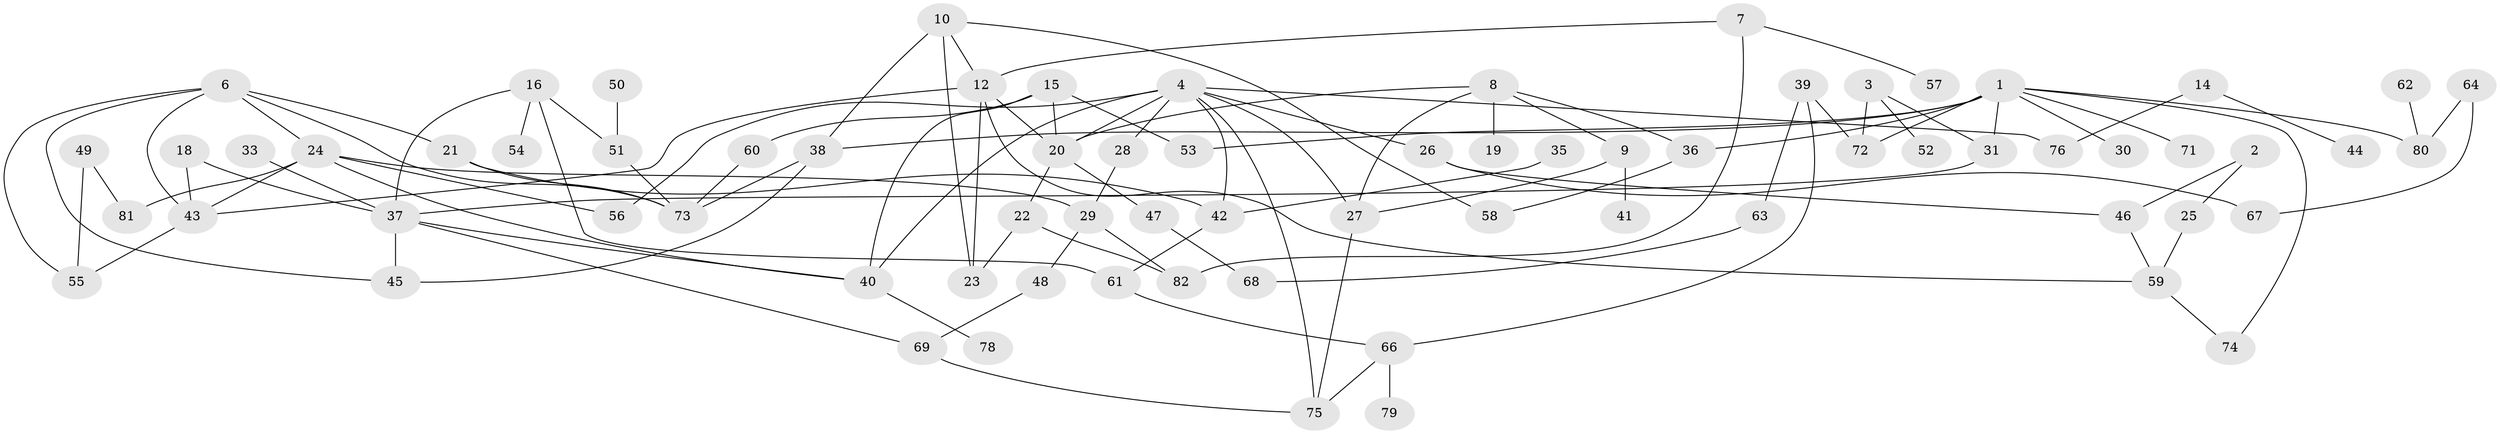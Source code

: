 // original degree distribution, {4: 0.11965811965811966, 2: 0.27350427350427353, 1: 0.1794871794871795, 0: 0.07692307692307693, 3: 0.24786324786324787, 5: 0.09401709401709402, 7: 0.008547008547008548}
// Generated by graph-tools (version 1.1) at 2025/48/03/04/25 22:48:34]
// undirected, 73 vertices, 109 edges
graph export_dot {
  node [color=gray90,style=filled];
  1;
  2;
  3;
  4;
  6;
  7;
  8;
  9;
  10;
  12;
  14;
  15;
  16;
  18;
  19;
  20;
  21;
  22;
  23;
  24;
  25;
  26;
  27;
  28;
  29;
  30;
  31;
  33;
  35;
  36;
  37;
  38;
  39;
  40;
  41;
  42;
  43;
  44;
  45;
  46;
  47;
  48;
  49;
  50;
  51;
  52;
  53;
  54;
  55;
  56;
  57;
  58;
  59;
  60;
  61;
  62;
  63;
  64;
  66;
  67;
  68;
  69;
  71;
  72;
  73;
  74;
  75;
  76;
  78;
  79;
  80;
  81;
  82;
  1 -- 30 [weight=1.0];
  1 -- 31 [weight=1.0];
  1 -- 36 [weight=1.0];
  1 -- 38 [weight=1.0];
  1 -- 53 [weight=1.0];
  1 -- 71 [weight=1.0];
  1 -- 72 [weight=1.0];
  1 -- 74 [weight=1.0];
  1 -- 80 [weight=1.0];
  2 -- 25 [weight=1.0];
  2 -- 46 [weight=1.0];
  3 -- 31 [weight=1.0];
  3 -- 52 [weight=1.0];
  3 -- 72 [weight=1.0];
  4 -- 20 [weight=2.0];
  4 -- 26 [weight=1.0];
  4 -- 27 [weight=1.0];
  4 -- 28 [weight=1.0];
  4 -- 40 [weight=1.0];
  4 -- 42 [weight=1.0];
  4 -- 56 [weight=1.0];
  4 -- 75 [weight=1.0];
  4 -- 76 [weight=1.0];
  6 -- 21 [weight=1.0];
  6 -- 24 [weight=1.0];
  6 -- 43 [weight=1.0];
  6 -- 45 [weight=1.0];
  6 -- 55 [weight=1.0];
  6 -- 73 [weight=1.0];
  7 -- 12 [weight=1.0];
  7 -- 57 [weight=1.0];
  7 -- 82 [weight=1.0];
  8 -- 9 [weight=1.0];
  8 -- 19 [weight=1.0];
  8 -- 20 [weight=1.0];
  8 -- 27 [weight=1.0];
  8 -- 36 [weight=1.0];
  9 -- 27 [weight=1.0];
  9 -- 41 [weight=1.0];
  10 -- 12 [weight=1.0];
  10 -- 23 [weight=1.0];
  10 -- 38 [weight=1.0];
  10 -- 58 [weight=1.0];
  12 -- 20 [weight=1.0];
  12 -- 23 [weight=1.0];
  12 -- 43 [weight=1.0];
  12 -- 59 [weight=1.0];
  14 -- 44 [weight=1.0];
  14 -- 76 [weight=1.0];
  15 -- 20 [weight=1.0];
  15 -- 40 [weight=1.0];
  15 -- 53 [weight=1.0];
  15 -- 60 [weight=1.0];
  16 -- 37 [weight=1.0];
  16 -- 51 [weight=1.0];
  16 -- 54 [weight=1.0];
  16 -- 61 [weight=1.0];
  18 -- 37 [weight=1.0];
  18 -- 43 [weight=1.0];
  20 -- 22 [weight=1.0];
  20 -- 47 [weight=1.0];
  21 -- 42 [weight=1.0];
  21 -- 73 [weight=1.0];
  22 -- 23 [weight=1.0];
  22 -- 82 [weight=1.0];
  24 -- 29 [weight=1.0];
  24 -- 40 [weight=1.0];
  24 -- 43 [weight=1.0];
  24 -- 56 [weight=1.0];
  24 -- 81 [weight=1.0];
  25 -- 59 [weight=1.0];
  26 -- 46 [weight=1.0];
  26 -- 67 [weight=1.0];
  27 -- 75 [weight=1.0];
  28 -- 29 [weight=1.0];
  29 -- 48 [weight=1.0];
  29 -- 82 [weight=1.0];
  31 -- 37 [weight=1.0];
  33 -- 37 [weight=1.0];
  35 -- 42 [weight=1.0];
  36 -- 58 [weight=1.0];
  37 -- 40 [weight=1.0];
  37 -- 45 [weight=1.0];
  37 -- 69 [weight=1.0];
  38 -- 45 [weight=1.0];
  38 -- 73 [weight=1.0];
  39 -- 63 [weight=1.0];
  39 -- 66 [weight=1.0];
  39 -- 72 [weight=1.0];
  40 -- 78 [weight=1.0];
  42 -- 61 [weight=1.0];
  43 -- 55 [weight=1.0];
  46 -- 59 [weight=1.0];
  47 -- 68 [weight=1.0];
  48 -- 69 [weight=1.0];
  49 -- 55 [weight=1.0];
  49 -- 81 [weight=1.0];
  50 -- 51 [weight=1.0];
  51 -- 73 [weight=1.0];
  59 -- 74 [weight=1.0];
  60 -- 73 [weight=1.0];
  61 -- 66 [weight=1.0];
  62 -- 80 [weight=1.0];
  63 -- 68 [weight=1.0];
  64 -- 67 [weight=1.0];
  64 -- 80 [weight=1.0];
  66 -- 75 [weight=1.0];
  66 -- 79 [weight=1.0];
  69 -- 75 [weight=1.0];
}
